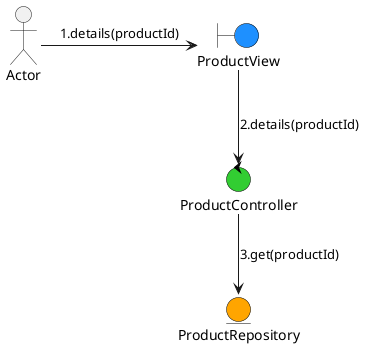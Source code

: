 @startuml ShowProductDetail

skinparam boundary {
  backgroundColor DodgerBlue
  borderColor black
}

skinparam control {
  backgroundColor LimeGreen
  borderColor black
}

skinparam entity {
  backgroundColor Orange
  borderColor black
}

actor Actor
boundary ProductView
control ProductController
entity ProductRepository

Actor -right-> (ProductView) : 1.details(productId)
(ProductView) --> (ProductController) : 2.details(productId)
(ProductController) --> (ProductRepository) : 3.get(productId)
@enduml